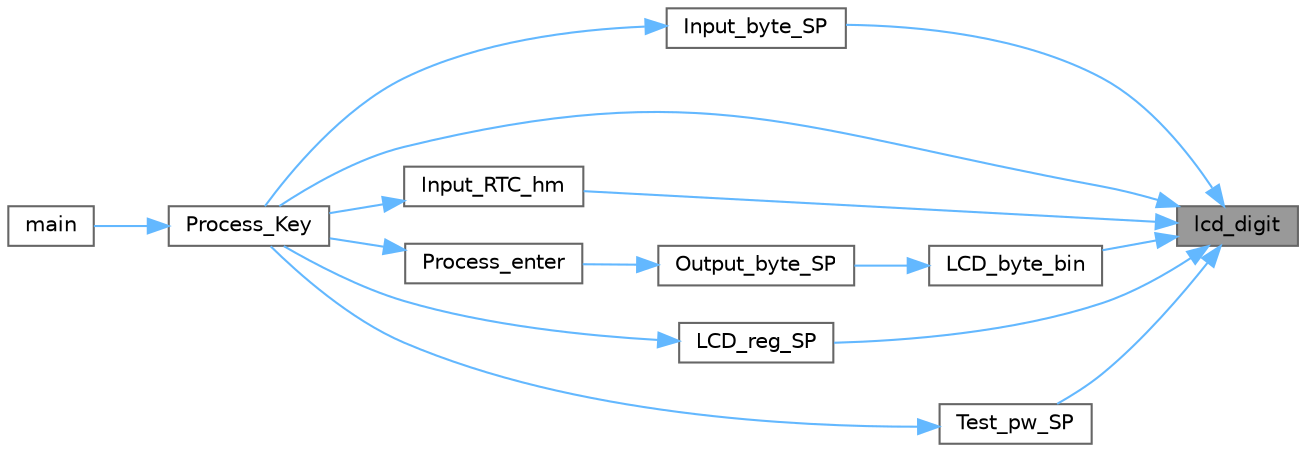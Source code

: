 digraph "lcd_digit"
{
 // LATEX_PDF_SIZE
  bgcolor="transparent";
  edge [fontname=Helvetica,fontsize=10,labelfontname=Helvetica,labelfontsize=10];
  node [fontname=Helvetica,fontsize=10,shape=box,height=0.2,width=0.4];
  rankdir="RL";
  Node1 [label="lcd_digit",height=0.2,width=0.4,color="gray40", fillcolor="grey60", style="filled", fontcolor="black",tooltip=" "];
  Node1 -> Node2 [dir="back",color="steelblue1",style="solid"];
  Node2 [label="Input_byte_SP",height=0.2,width=0.4,color="grey40", fillcolor="white", style="filled",URL="$_t_o_8c.html#a18444626633c29bd9f1768178b9941fa",tooltip=" "];
  Node2 -> Node3 [dir="back",color="steelblue1",style="solid"];
  Node3 [label="Process_Key",height=0.2,width=0.4,color="grey40", fillcolor="white", style="filled",URL="$_t_o_8c.html#a23d088966967f0ce9c2456835eac1524",tooltip=" "];
  Node3 -> Node4 [dir="back",color="steelblue1",style="solid"];
  Node4 [label="main",height=0.2,width=0.4,color="grey40", fillcolor="white", style="filled",URL="$core_8c.html#a6288eba0f8e8ad3ab1544ad731eb7667",tooltip=" "];
  Node1 -> Node5 [dir="back",color="steelblue1",style="solid"];
  Node5 [label="Input_RTC_hm",height=0.2,width=0.4,color="grey40", fillcolor="white", style="filled",URL="$_t_o_8c.html#a50e2ac35f811cb6fbb8c09a054794ae0",tooltip=" "];
  Node5 -> Node3 [dir="back",color="steelblue1",style="solid"];
  Node1 -> Node6 [dir="back",color="steelblue1",style="solid"];
  Node6 [label="LCD_byte_bin",height=0.2,width=0.4,color="grey40", fillcolor="white", style="filled",URL="$_t_o_8c.html#a8439ca26a5f16bfb8a97e337afdfcd30",tooltip=" "];
  Node6 -> Node7 [dir="back",color="steelblue1",style="solid"];
  Node7 [label="Output_byte_SP",height=0.2,width=0.4,color="grey40", fillcolor="white", style="filled",URL="$_t_o_8c.html#a3a92c0653c5a2dba593d0de736b3987e",tooltip=" "];
  Node7 -> Node8 [dir="back",color="steelblue1",style="solid"];
  Node8 [label="Process_enter",height=0.2,width=0.4,color="grey40", fillcolor="white", style="filled",URL="$_t_o_8c.html#aa4090c936a30b791ad49eff50f9f68e1",tooltip=" "];
  Node8 -> Node3 [dir="back",color="steelblue1",style="solid"];
  Node1 -> Node9 [dir="back",color="steelblue1",style="solid"];
  Node9 [label="LCD_reg_SP",height=0.2,width=0.4,color="grey40", fillcolor="white", style="filled",URL="$_t_o_8c.html#aabceeda845eba4850e562855ae26353b",tooltip=" "];
  Node9 -> Node3 [dir="back",color="steelblue1",style="solid"];
  Node1 -> Node3 [dir="back",color="steelblue1",style="solid"];
  Node1 -> Node10 [dir="back",color="steelblue1",style="solid"];
  Node10 [label="Test_pw_SP",height=0.2,width=0.4,color="grey40", fillcolor="white", style="filled",URL="$_t_o_8c.html#a6abc6f1be8207741795ce9e7186c6343",tooltip=" "];
  Node10 -> Node3 [dir="back",color="steelblue1",style="solid"];
}
